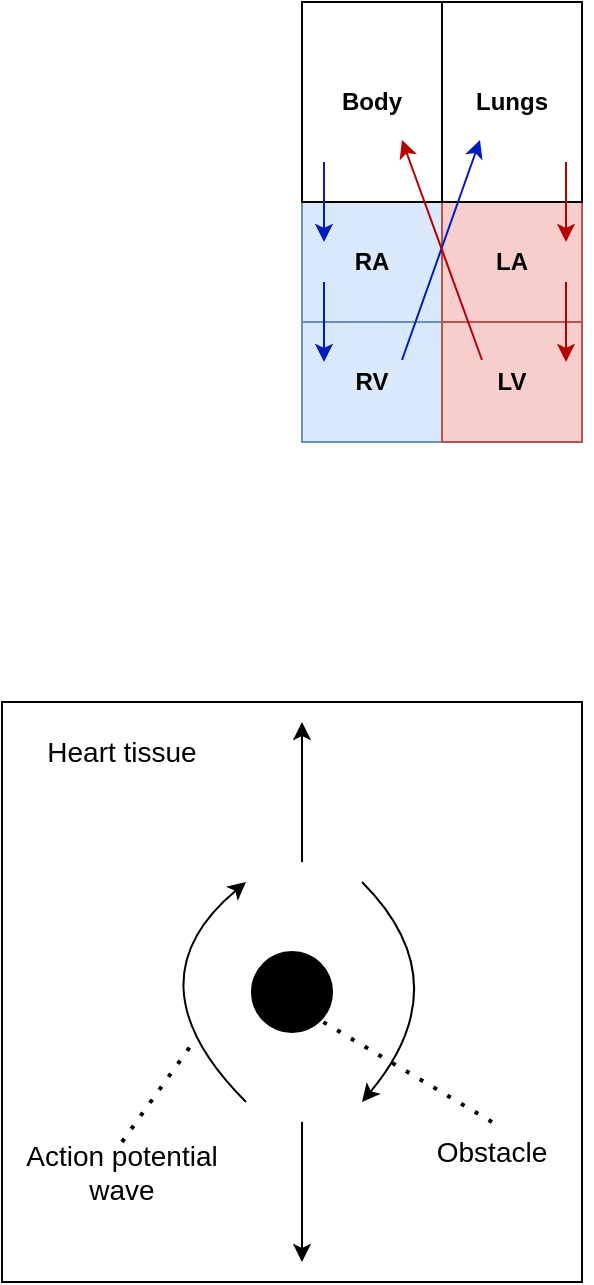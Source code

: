 <mxfile version="16.5.1" type="device"><diagram id="Gx5vGJfpV8S-2Tz4ziAb" name="Page-1"><mxGraphModel dx="446" dy="357" grid="1" gridSize="10" guides="1" tooltips="1" connect="1" arrows="1" fold="1" page="1" pageScale="1" pageWidth="850" pageHeight="1100" math="0" shadow="0"><root><mxCell id="0"/><mxCell id="1" parent="0"/><mxCell id="14IpXNU63hWhjI773fIo-1" value="&lt;b&gt;RA&lt;/b&gt;" style="rounded=0;whiteSpace=wrap;html=1;fillColor=#dae8fc;strokeColor=#6c8ebf;" parent="1" vertex="1"><mxGeometry x="330" y="190" width="70" height="60" as="geometry"/></mxCell><mxCell id="14IpXNU63hWhjI773fIo-2" value="&lt;b&gt;LA&lt;/b&gt;" style="rounded=0;whiteSpace=wrap;html=1;fillColor=#f8cecc;strokeColor=#b85450;" parent="1" vertex="1"><mxGeometry x="400" y="190" width="70" height="60" as="geometry"/></mxCell><mxCell id="14IpXNU63hWhjI773fIo-3" value="&lt;b&gt;RV&lt;/b&gt;" style="rounded=0;whiteSpace=wrap;html=1;fillColor=#dae8fc;strokeColor=#6c8ebf;" parent="1" vertex="1"><mxGeometry x="330" y="250" width="70" height="60" as="geometry"/></mxCell><mxCell id="14IpXNU63hWhjI773fIo-4" value="&lt;b&gt;LV&lt;/b&gt;" style="rounded=0;whiteSpace=wrap;html=1;fillColor=#f8cecc;strokeColor=#b85450;" parent="1" vertex="1"><mxGeometry x="400" y="250" width="70" height="60" as="geometry"/></mxCell><mxCell id="14IpXNU63hWhjI773fIo-6" value="&lt;b&gt;Lungs&lt;/b&gt;" style="rounded=0;whiteSpace=wrap;html=1;" parent="1" vertex="1"><mxGeometry x="400" y="90" width="70" height="100" as="geometry"/></mxCell><mxCell id="14IpXNU63hWhjI773fIo-7" value="&lt;b&gt;Body&lt;/b&gt;" style="rounded=0;whiteSpace=wrap;html=1;" parent="1" vertex="1"><mxGeometry x="330" y="90" width="70" height="100" as="geometry"/></mxCell><mxCell id="14IpXNU63hWhjI773fIo-9" value="" style="endArrow=classic;html=1;rounded=0;fillColor=#0050ef;strokeColor=#001DBC;" parent="1" edge="1"><mxGeometry width="50" height="50" relative="1" as="geometry"><mxPoint x="341" y="230" as="sourcePoint"/><mxPoint x="341" y="270" as="targetPoint"/></mxGeometry></mxCell><mxCell id="14IpXNU63hWhjI773fIo-10" value="" style="endArrow=classic;html=1;rounded=0;fillColor=#0050ef;strokeColor=#001DBC;" parent="1" edge="1"><mxGeometry width="50" height="50" relative="1" as="geometry"><mxPoint x="341" y="170" as="sourcePoint"/><mxPoint x="341" y="210" as="targetPoint"/></mxGeometry></mxCell><mxCell id="14IpXNU63hWhjI773fIo-11" value="" style="endArrow=classic;html=1;rounded=0;fillColor=#0050ef;strokeColor=#001DBC;" parent="1" edge="1"><mxGeometry width="50" height="50" relative="1" as="geometry"><mxPoint x="380" y="269" as="sourcePoint"/><mxPoint x="419" y="159" as="targetPoint"/></mxGeometry></mxCell><mxCell id="14IpXNU63hWhjI773fIo-12" value="" style="endArrow=classic;html=1;rounded=0;fillColor=#e51400;strokeColor=#B20000;" parent="1" edge="1"><mxGeometry width="50" height="50" relative="1" as="geometry"><mxPoint x="462" y="170" as="sourcePoint"/><mxPoint x="462" y="210" as="targetPoint"/></mxGeometry></mxCell><mxCell id="14IpXNU63hWhjI773fIo-13" value="" style="endArrow=classic;html=1;rounded=0;fillColor=#e51400;strokeColor=#B20000;" parent="1" edge="1"><mxGeometry width="50" height="50" relative="1" as="geometry"><mxPoint x="462" y="230" as="sourcePoint"/><mxPoint x="462" y="270" as="targetPoint"/></mxGeometry></mxCell><mxCell id="14IpXNU63hWhjI773fIo-14" value="" style="endArrow=classic;html=1;rounded=0;fillColor=#e51400;strokeColor=#B20000;" parent="1" edge="1"><mxGeometry width="50" height="50" relative="1" as="geometry"><mxPoint x="420" y="269" as="sourcePoint"/><mxPoint x="380" y="159" as="targetPoint"/></mxGeometry></mxCell><mxCell id="5IaQQ_0jRCi0ZUMWz-4u-1" value="" style="rounded=0;whiteSpace=wrap;html=1;" vertex="1" parent="1"><mxGeometry x="180" y="440" width="290" height="290" as="geometry"/></mxCell><mxCell id="5IaQQ_0jRCi0ZUMWz-4u-3" value="Heart tissue" style="text;html=1;strokeColor=none;fillColor=none;align=center;verticalAlign=middle;whiteSpace=wrap;rounded=0;fontSize=14;" vertex="1" parent="1"><mxGeometry x="190" y="450" width="100" height="30" as="geometry"/></mxCell><mxCell id="5IaQQ_0jRCi0ZUMWz-4u-4" value="" style="ellipse;whiteSpace=wrap;html=1;aspect=fixed;fontSize=16;fillColor=#000000;" vertex="1" parent="1"><mxGeometry x="305" y="565" width="40" height="40" as="geometry"/></mxCell><mxCell id="5IaQQ_0jRCi0ZUMWz-4u-8" value="" style="endArrow=classic;html=1;rounded=0;fontSize=16;" edge="1" parent="1"><mxGeometry width="50" height="50" relative="1" as="geometry"><mxPoint x="330" y="520" as="sourcePoint"/><mxPoint x="330" y="450" as="targetPoint"/></mxGeometry></mxCell><mxCell id="5IaQQ_0jRCi0ZUMWz-4u-9" value="" style="endArrow=classic;html=1;rounded=0;fontSize=16;" edge="1" parent="1"><mxGeometry width="50" height="50" relative="1" as="geometry"><mxPoint x="330" y="650" as="sourcePoint"/><mxPoint x="330" y="720" as="targetPoint"/></mxGeometry></mxCell><mxCell id="5IaQQ_0jRCi0ZUMWz-4u-10" value="" style="endArrow=none;dashed=1;html=1;dashPattern=1 3;strokeWidth=2;rounded=0;fontSize=16;exitX=0.5;exitY=0;exitDx=0;exitDy=0;" edge="1" parent="1" source="5IaQQ_0jRCi0ZUMWz-4u-12"><mxGeometry width="50" height="50" relative="1" as="geometry"><mxPoint x="225" y="661" as="sourcePoint"/><mxPoint x="275" y="611" as="targetPoint"/></mxGeometry></mxCell><mxCell id="5IaQQ_0jRCi0ZUMWz-4u-12" value="Action potential wave" style="text;html=1;strokeColor=none;fillColor=none;align=center;verticalAlign=middle;whiteSpace=wrap;rounded=0;fontSize=14;" vertex="1" parent="1"><mxGeometry x="190" y="660" width="100" height="30" as="geometry"/></mxCell><mxCell id="5IaQQ_0jRCi0ZUMWz-4u-13" value="" style="endArrow=none;dashed=1;html=1;dashPattern=1 3;strokeWidth=2;rounded=0;fontSize=14;entryX=1;entryY=1;entryDx=0;entryDy=0;exitX=0.5;exitY=0;exitDx=0;exitDy=0;" edge="1" parent="1" source="5IaQQ_0jRCi0ZUMWz-4u-14" target="5IaQQ_0jRCi0ZUMWz-4u-4"><mxGeometry width="50" height="50" relative="1" as="geometry"><mxPoint x="390" y="620" as="sourcePoint"/><mxPoint x="410" y="610" as="targetPoint"/></mxGeometry></mxCell><mxCell id="5IaQQ_0jRCi0ZUMWz-4u-14" value="Obstacle" style="text;html=1;strokeColor=none;fillColor=none;align=center;verticalAlign=middle;whiteSpace=wrap;rounded=0;fontSize=14;" vertex="1" parent="1"><mxGeometry x="375" y="650" width="100" height="30" as="geometry"/></mxCell><mxCell id="5IaQQ_0jRCi0ZUMWz-4u-16" value="" style="curved=1;endArrow=classic;html=1;rounded=0;fontSize=14;" edge="1" parent="1"><mxGeometry width="50" height="50" relative="1" as="geometry"><mxPoint x="360" y="530" as="sourcePoint"/><mxPoint x="360" y="640" as="targetPoint"/><Array as="points"><mxPoint x="410" y="580"/></Array></mxGeometry></mxCell><mxCell id="5IaQQ_0jRCi0ZUMWz-4u-17" value="" style="curved=1;endArrow=classic;html=1;rounded=0;fontSize=14;" edge="1" parent="1"><mxGeometry width="50" height="50" relative="1" as="geometry"><mxPoint x="302" y="640" as="sourcePoint"/><mxPoint x="302" y="530" as="targetPoint"/><Array as="points"><mxPoint x="242" y="580"/></Array></mxGeometry></mxCell></root></mxGraphModel></diagram></mxfile>